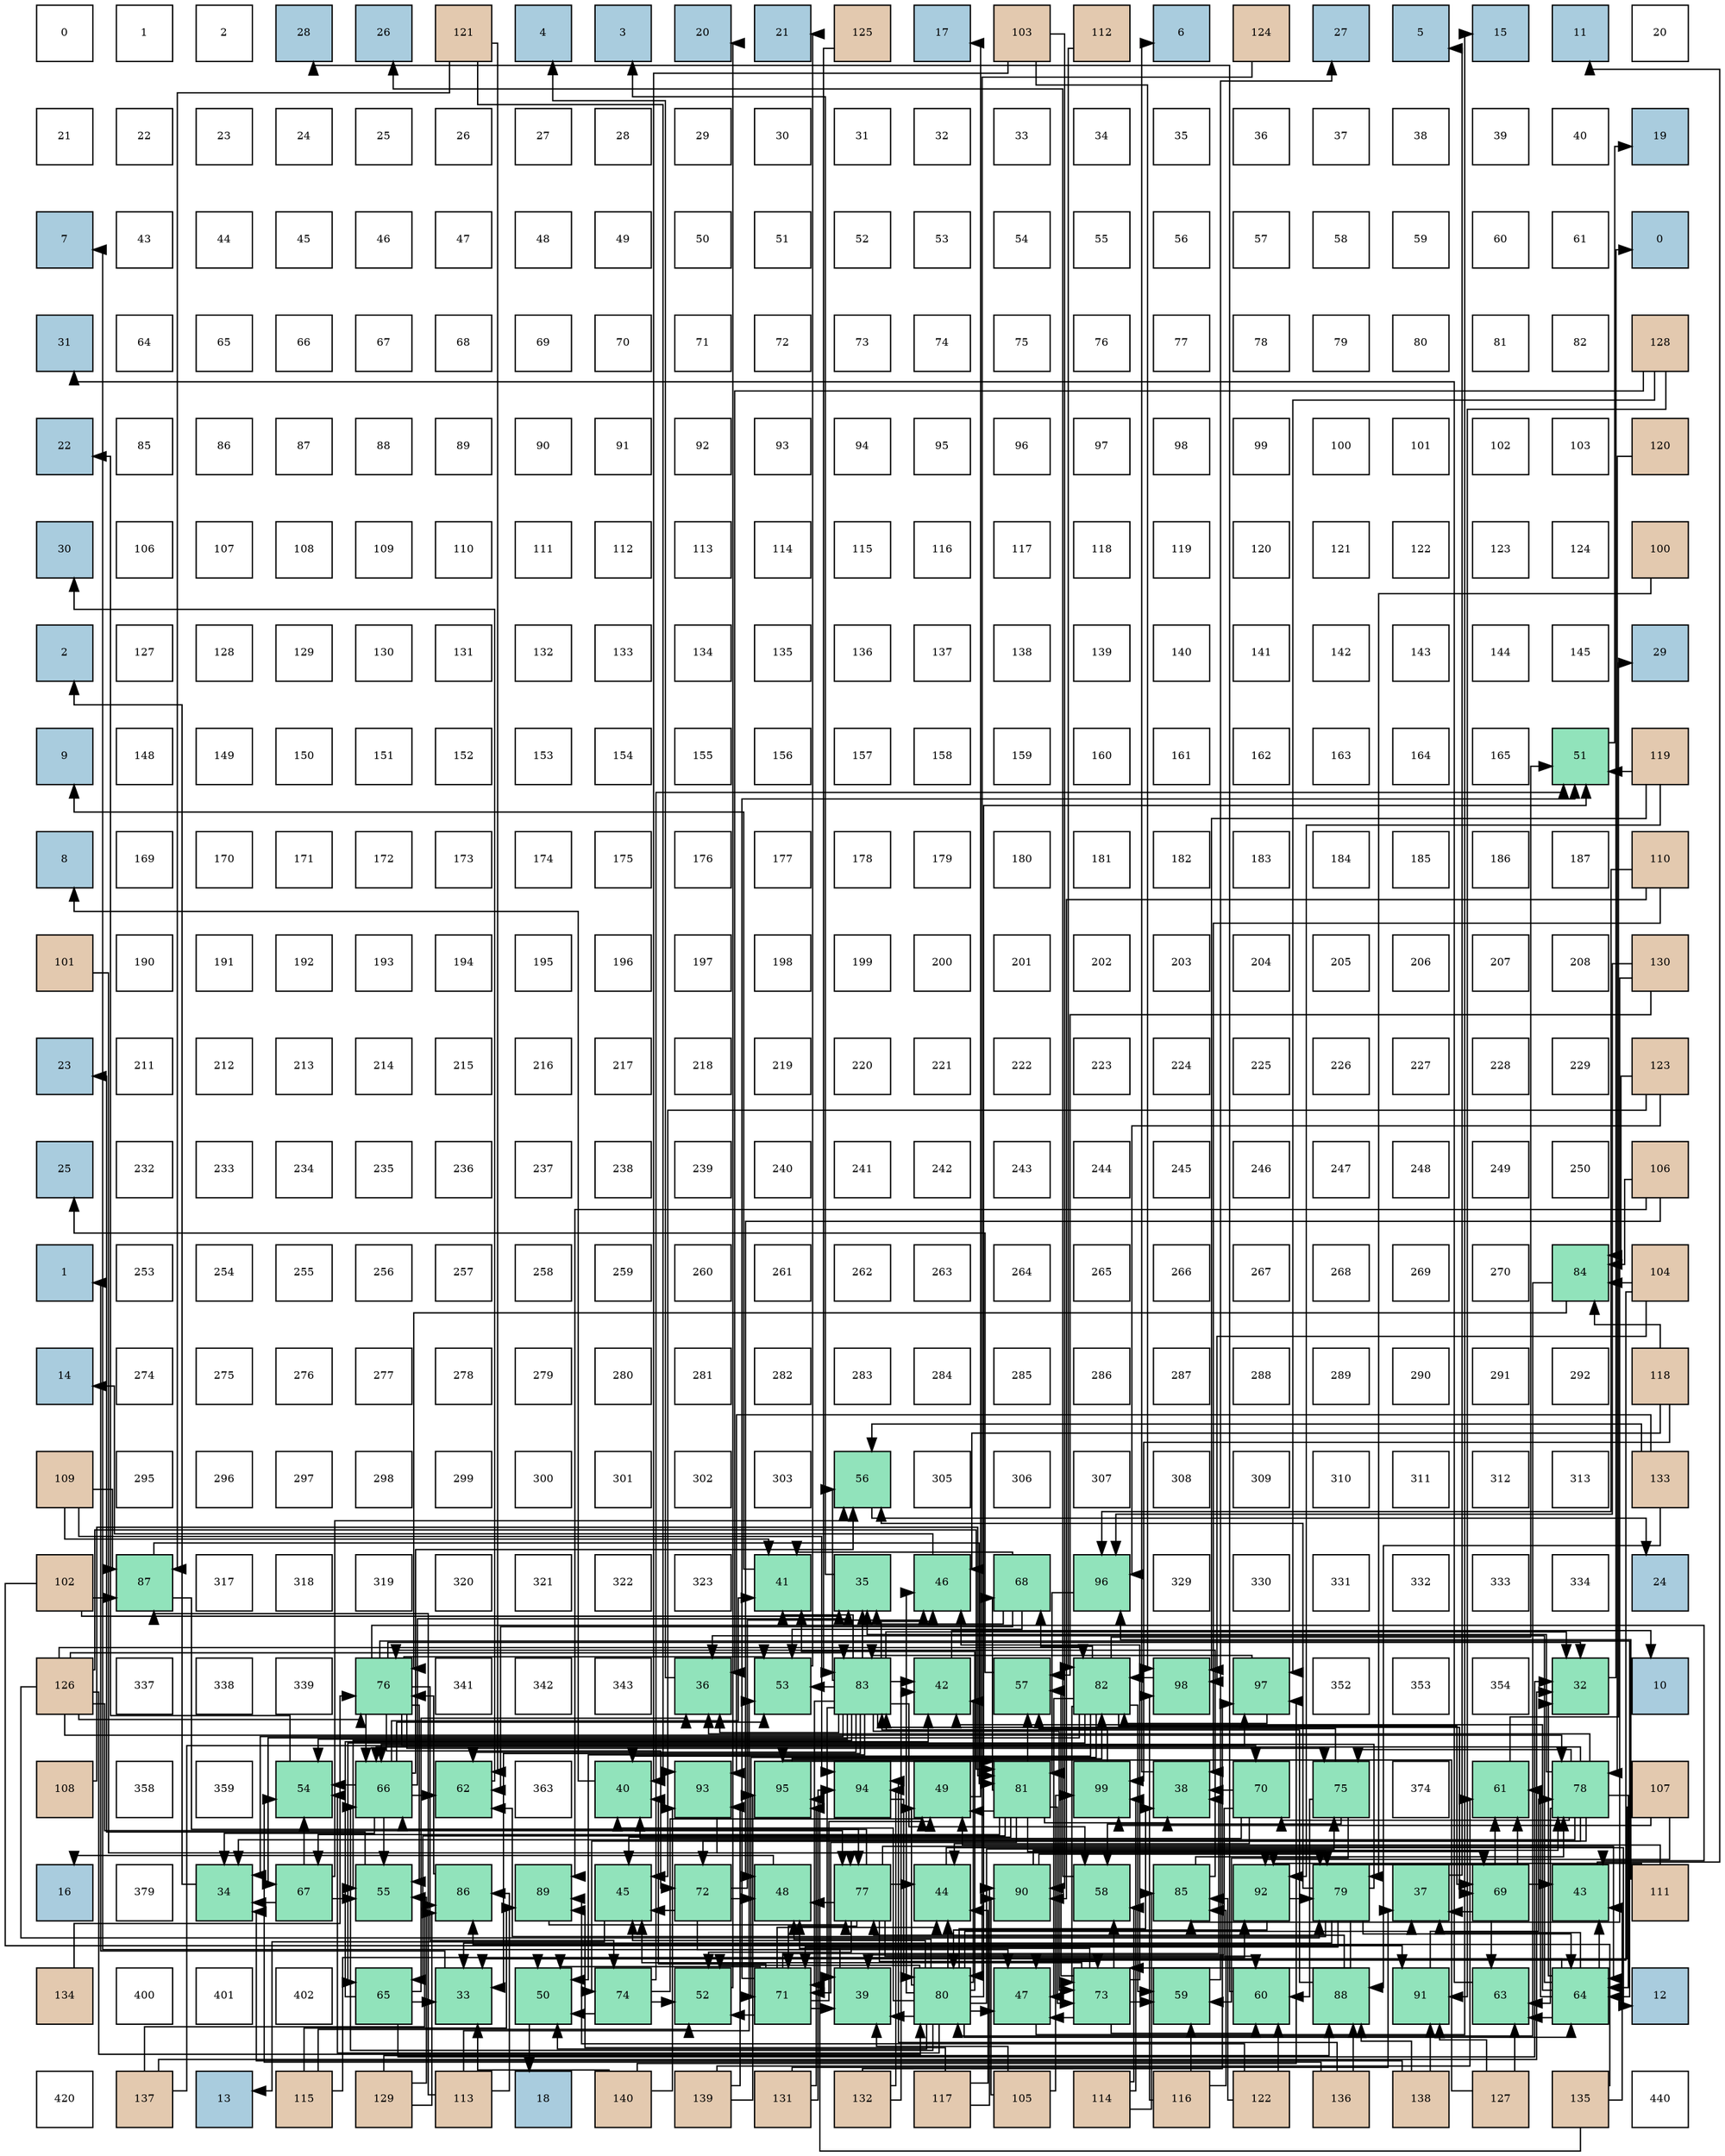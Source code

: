 digraph layout{
 rankdir=TB;
 splines=ortho;
 node [style=filled shape=square fixedsize=true width=0.6];
0[label="0", fontsize=8, fillcolor="#ffffff"];
1[label="1", fontsize=8, fillcolor="#ffffff"];
2[label="2", fontsize=8, fillcolor="#ffffff"];
3[label="28", fontsize=8, fillcolor="#a9ccde"];
4[label="26", fontsize=8, fillcolor="#a9ccde"];
5[label="121", fontsize=8, fillcolor="#e3c9af"];
6[label="4", fontsize=8, fillcolor="#a9ccde"];
7[label="3", fontsize=8, fillcolor="#a9ccde"];
8[label="20", fontsize=8, fillcolor="#a9ccde"];
9[label="21", fontsize=8, fillcolor="#a9ccde"];
10[label="125", fontsize=8, fillcolor="#e3c9af"];
11[label="17", fontsize=8, fillcolor="#a9ccde"];
12[label="103", fontsize=8, fillcolor="#e3c9af"];
13[label="112", fontsize=8, fillcolor="#e3c9af"];
14[label="6", fontsize=8, fillcolor="#a9ccde"];
15[label="124", fontsize=8, fillcolor="#e3c9af"];
16[label="27", fontsize=8, fillcolor="#a9ccde"];
17[label="5", fontsize=8, fillcolor="#a9ccde"];
18[label="15", fontsize=8, fillcolor="#a9ccde"];
19[label="11", fontsize=8, fillcolor="#a9ccde"];
20[label="20", fontsize=8, fillcolor="#ffffff"];
21[label="21", fontsize=8, fillcolor="#ffffff"];
22[label="22", fontsize=8, fillcolor="#ffffff"];
23[label="23", fontsize=8, fillcolor="#ffffff"];
24[label="24", fontsize=8, fillcolor="#ffffff"];
25[label="25", fontsize=8, fillcolor="#ffffff"];
26[label="26", fontsize=8, fillcolor="#ffffff"];
27[label="27", fontsize=8, fillcolor="#ffffff"];
28[label="28", fontsize=8, fillcolor="#ffffff"];
29[label="29", fontsize=8, fillcolor="#ffffff"];
30[label="30", fontsize=8, fillcolor="#ffffff"];
31[label="31", fontsize=8, fillcolor="#ffffff"];
32[label="32", fontsize=8, fillcolor="#ffffff"];
33[label="33", fontsize=8, fillcolor="#ffffff"];
34[label="34", fontsize=8, fillcolor="#ffffff"];
35[label="35", fontsize=8, fillcolor="#ffffff"];
36[label="36", fontsize=8, fillcolor="#ffffff"];
37[label="37", fontsize=8, fillcolor="#ffffff"];
38[label="38", fontsize=8, fillcolor="#ffffff"];
39[label="39", fontsize=8, fillcolor="#ffffff"];
40[label="40", fontsize=8, fillcolor="#ffffff"];
41[label="19", fontsize=8, fillcolor="#a9ccde"];
42[label="7", fontsize=8, fillcolor="#a9ccde"];
43[label="43", fontsize=8, fillcolor="#ffffff"];
44[label="44", fontsize=8, fillcolor="#ffffff"];
45[label="45", fontsize=8, fillcolor="#ffffff"];
46[label="46", fontsize=8, fillcolor="#ffffff"];
47[label="47", fontsize=8, fillcolor="#ffffff"];
48[label="48", fontsize=8, fillcolor="#ffffff"];
49[label="49", fontsize=8, fillcolor="#ffffff"];
50[label="50", fontsize=8, fillcolor="#ffffff"];
51[label="51", fontsize=8, fillcolor="#ffffff"];
52[label="52", fontsize=8, fillcolor="#ffffff"];
53[label="53", fontsize=8, fillcolor="#ffffff"];
54[label="54", fontsize=8, fillcolor="#ffffff"];
55[label="55", fontsize=8, fillcolor="#ffffff"];
56[label="56", fontsize=8, fillcolor="#ffffff"];
57[label="57", fontsize=8, fillcolor="#ffffff"];
58[label="58", fontsize=8, fillcolor="#ffffff"];
59[label="59", fontsize=8, fillcolor="#ffffff"];
60[label="60", fontsize=8, fillcolor="#ffffff"];
61[label="61", fontsize=8, fillcolor="#ffffff"];
62[label="0", fontsize=8, fillcolor="#a9ccde"];
63[label="31", fontsize=8, fillcolor="#a9ccde"];
64[label="64", fontsize=8, fillcolor="#ffffff"];
65[label="65", fontsize=8, fillcolor="#ffffff"];
66[label="66", fontsize=8, fillcolor="#ffffff"];
67[label="67", fontsize=8, fillcolor="#ffffff"];
68[label="68", fontsize=8, fillcolor="#ffffff"];
69[label="69", fontsize=8, fillcolor="#ffffff"];
70[label="70", fontsize=8, fillcolor="#ffffff"];
71[label="71", fontsize=8, fillcolor="#ffffff"];
72[label="72", fontsize=8, fillcolor="#ffffff"];
73[label="73", fontsize=8, fillcolor="#ffffff"];
74[label="74", fontsize=8, fillcolor="#ffffff"];
75[label="75", fontsize=8, fillcolor="#ffffff"];
76[label="76", fontsize=8, fillcolor="#ffffff"];
77[label="77", fontsize=8, fillcolor="#ffffff"];
78[label="78", fontsize=8, fillcolor="#ffffff"];
79[label="79", fontsize=8, fillcolor="#ffffff"];
80[label="80", fontsize=8, fillcolor="#ffffff"];
81[label="81", fontsize=8, fillcolor="#ffffff"];
82[label="82", fontsize=8, fillcolor="#ffffff"];
83[label="128", fontsize=8, fillcolor="#e3c9af"];
84[label="22", fontsize=8, fillcolor="#a9ccde"];
85[label="85", fontsize=8, fillcolor="#ffffff"];
86[label="86", fontsize=8, fillcolor="#ffffff"];
87[label="87", fontsize=8, fillcolor="#ffffff"];
88[label="88", fontsize=8, fillcolor="#ffffff"];
89[label="89", fontsize=8, fillcolor="#ffffff"];
90[label="90", fontsize=8, fillcolor="#ffffff"];
91[label="91", fontsize=8, fillcolor="#ffffff"];
92[label="92", fontsize=8, fillcolor="#ffffff"];
93[label="93", fontsize=8, fillcolor="#ffffff"];
94[label="94", fontsize=8, fillcolor="#ffffff"];
95[label="95", fontsize=8, fillcolor="#ffffff"];
96[label="96", fontsize=8, fillcolor="#ffffff"];
97[label="97", fontsize=8, fillcolor="#ffffff"];
98[label="98", fontsize=8, fillcolor="#ffffff"];
99[label="99", fontsize=8, fillcolor="#ffffff"];
100[label="100", fontsize=8, fillcolor="#ffffff"];
101[label="101", fontsize=8, fillcolor="#ffffff"];
102[label="102", fontsize=8, fillcolor="#ffffff"];
103[label="103", fontsize=8, fillcolor="#ffffff"];
104[label="120", fontsize=8, fillcolor="#e3c9af"];
105[label="30", fontsize=8, fillcolor="#a9ccde"];
106[label="106", fontsize=8, fillcolor="#ffffff"];
107[label="107", fontsize=8, fillcolor="#ffffff"];
108[label="108", fontsize=8, fillcolor="#ffffff"];
109[label="109", fontsize=8, fillcolor="#ffffff"];
110[label="110", fontsize=8, fillcolor="#ffffff"];
111[label="111", fontsize=8, fillcolor="#ffffff"];
112[label="112", fontsize=8, fillcolor="#ffffff"];
113[label="113", fontsize=8, fillcolor="#ffffff"];
114[label="114", fontsize=8, fillcolor="#ffffff"];
115[label="115", fontsize=8, fillcolor="#ffffff"];
116[label="116", fontsize=8, fillcolor="#ffffff"];
117[label="117", fontsize=8, fillcolor="#ffffff"];
118[label="118", fontsize=8, fillcolor="#ffffff"];
119[label="119", fontsize=8, fillcolor="#ffffff"];
120[label="120", fontsize=8, fillcolor="#ffffff"];
121[label="121", fontsize=8, fillcolor="#ffffff"];
122[label="122", fontsize=8, fillcolor="#ffffff"];
123[label="123", fontsize=8, fillcolor="#ffffff"];
124[label="124", fontsize=8, fillcolor="#ffffff"];
125[label="100", fontsize=8, fillcolor="#e3c9af"];
126[label="2", fontsize=8, fillcolor="#a9ccde"];
127[label="127", fontsize=8, fillcolor="#ffffff"];
128[label="128", fontsize=8, fillcolor="#ffffff"];
129[label="129", fontsize=8, fillcolor="#ffffff"];
130[label="130", fontsize=8, fillcolor="#ffffff"];
131[label="131", fontsize=8, fillcolor="#ffffff"];
132[label="132", fontsize=8, fillcolor="#ffffff"];
133[label="133", fontsize=8, fillcolor="#ffffff"];
134[label="134", fontsize=8, fillcolor="#ffffff"];
135[label="135", fontsize=8, fillcolor="#ffffff"];
136[label="136", fontsize=8, fillcolor="#ffffff"];
137[label="137", fontsize=8, fillcolor="#ffffff"];
138[label="138", fontsize=8, fillcolor="#ffffff"];
139[label="139", fontsize=8, fillcolor="#ffffff"];
140[label="140", fontsize=8, fillcolor="#ffffff"];
141[label="141", fontsize=8, fillcolor="#ffffff"];
142[label="142", fontsize=8, fillcolor="#ffffff"];
143[label="143", fontsize=8, fillcolor="#ffffff"];
144[label="144", fontsize=8, fillcolor="#ffffff"];
145[label="145", fontsize=8, fillcolor="#ffffff"];
146[label="29", fontsize=8, fillcolor="#a9ccde"];
147[label="9", fontsize=8, fillcolor="#a9ccde"];
148[label="148", fontsize=8, fillcolor="#ffffff"];
149[label="149", fontsize=8, fillcolor="#ffffff"];
150[label="150", fontsize=8, fillcolor="#ffffff"];
151[label="151", fontsize=8, fillcolor="#ffffff"];
152[label="152", fontsize=8, fillcolor="#ffffff"];
153[label="153", fontsize=8, fillcolor="#ffffff"];
154[label="154", fontsize=8, fillcolor="#ffffff"];
155[label="155", fontsize=8, fillcolor="#ffffff"];
156[label="156", fontsize=8, fillcolor="#ffffff"];
157[label="157", fontsize=8, fillcolor="#ffffff"];
158[label="158", fontsize=8, fillcolor="#ffffff"];
159[label="159", fontsize=8, fillcolor="#ffffff"];
160[label="160", fontsize=8, fillcolor="#ffffff"];
161[label="161", fontsize=8, fillcolor="#ffffff"];
162[label="162", fontsize=8, fillcolor="#ffffff"];
163[label="163", fontsize=8, fillcolor="#ffffff"];
164[label="164", fontsize=8, fillcolor="#ffffff"];
165[label="165", fontsize=8, fillcolor="#ffffff"];
166[label="51", fontsize=8, fillcolor="#91e3bb"];
167[label="119", fontsize=8, fillcolor="#e3c9af"];
168[label="8", fontsize=8, fillcolor="#a9ccde"];
169[label="169", fontsize=8, fillcolor="#ffffff"];
170[label="170", fontsize=8, fillcolor="#ffffff"];
171[label="171", fontsize=8, fillcolor="#ffffff"];
172[label="172", fontsize=8, fillcolor="#ffffff"];
173[label="173", fontsize=8, fillcolor="#ffffff"];
174[label="174", fontsize=8, fillcolor="#ffffff"];
175[label="175", fontsize=8, fillcolor="#ffffff"];
176[label="176", fontsize=8, fillcolor="#ffffff"];
177[label="177", fontsize=8, fillcolor="#ffffff"];
178[label="178", fontsize=8, fillcolor="#ffffff"];
179[label="179", fontsize=8, fillcolor="#ffffff"];
180[label="180", fontsize=8, fillcolor="#ffffff"];
181[label="181", fontsize=8, fillcolor="#ffffff"];
182[label="182", fontsize=8, fillcolor="#ffffff"];
183[label="183", fontsize=8, fillcolor="#ffffff"];
184[label="184", fontsize=8, fillcolor="#ffffff"];
185[label="185", fontsize=8, fillcolor="#ffffff"];
186[label="186", fontsize=8, fillcolor="#ffffff"];
187[label="187", fontsize=8, fillcolor="#ffffff"];
188[label="110", fontsize=8, fillcolor="#e3c9af"];
189[label="101", fontsize=8, fillcolor="#e3c9af"];
190[label="190", fontsize=8, fillcolor="#ffffff"];
191[label="191", fontsize=8, fillcolor="#ffffff"];
192[label="192", fontsize=8, fillcolor="#ffffff"];
193[label="193", fontsize=8, fillcolor="#ffffff"];
194[label="194", fontsize=8, fillcolor="#ffffff"];
195[label="195", fontsize=8, fillcolor="#ffffff"];
196[label="196", fontsize=8, fillcolor="#ffffff"];
197[label="197", fontsize=8, fillcolor="#ffffff"];
198[label="198", fontsize=8, fillcolor="#ffffff"];
199[label="199", fontsize=8, fillcolor="#ffffff"];
200[label="200", fontsize=8, fillcolor="#ffffff"];
201[label="201", fontsize=8, fillcolor="#ffffff"];
202[label="202", fontsize=8, fillcolor="#ffffff"];
203[label="203", fontsize=8, fillcolor="#ffffff"];
204[label="204", fontsize=8, fillcolor="#ffffff"];
205[label="205", fontsize=8, fillcolor="#ffffff"];
206[label="206", fontsize=8, fillcolor="#ffffff"];
207[label="207", fontsize=8, fillcolor="#ffffff"];
208[label="208", fontsize=8, fillcolor="#ffffff"];
209[label="130", fontsize=8, fillcolor="#e3c9af"];
210[label="23", fontsize=8, fillcolor="#a9ccde"];
211[label="211", fontsize=8, fillcolor="#ffffff"];
212[label="212", fontsize=8, fillcolor="#ffffff"];
213[label="213", fontsize=8, fillcolor="#ffffff"];
214[label="214", fontsize=8, fillcolor="#ffffff"];
215[label="215", fontsize=8, fillcolor="#ffffff"];
216[label="216", fontsize=8, fillcolor="#ffffff"];
217[label="217", fontsize=8, fillcolor="#ffffff"];
218[label="218", fontsize=8, fillcolor="#ffffff"];
219[label="219", fontsize=8, fillcolor="#ffffff"];
220[label="220", fontsize=8, fillcolor="#ffffff"];
221[label="221", fontsize=8, fillcolor="#ffffff"];
222[label="222", fontsize=8, fillcolor="#ffffff"];
223[label="223", fontsize=8, fillcolor="#ffffff"];
224[label="224", fontsize=8, fillcolor="#ffffff"];
225[label="225", fontsize=8, fillcolor="#ffffff"];
226[label="226", fontsize=8, fillcolor="#ffffff"];
227[label="227", fontsize=8, fillcolor="#ffffff"];
228[label="228", fontsize=8, fillcolor="#ffffff"];
229[label="229", fontsize=8, fillcolor="#ffffff"];
230[label="123", fontsize=8, fillcolor="#e3c9af"];
231[label="25", fontsize=8, fillcolor="#a9ccde"];
232[label="232", fontsize=8, fillcolor="#ffffff"];
233[label="233", fontsize=8, fillcolor="#ffffff"];
234[label="234", fontsize=8, fillcolor="#ffffff"];
235[label="235", fontsize=8, fillcolor="#ffffff"];
236[label="236", fontsize=8, fillcolor="#ffffff"];
237[label="237", fontsize=8, fillcolor="#ffffff"];
238[label="238", fontsize=8, fillcolor="#ffffff"];
239[label="239", fontsize=8, fillcolor="#ffffff"];
240[label="240", fontsize=8, fillcolor="#ffffff"];
241[label="241", fontsize=8, fillcolor="#ffffff"];
242[label="242", fontsize=8, fillcolor="#ffffff"];
243[label="243", fontsize=8, fillcolor="#ffffff"];
244[label="244", fontsize=8, fillcolor="#ffffff"];
245[label="245", fontsize=8, fillcolor="#ffffff"];
246[label="246", fontsize=8, fillcolor="#ffffff"];
247[label="247", fontsize=8, fillcolor="#ffffff"];
248[label="248", fontsize=8, fillcolor="#ffffff"];
249[label="249", fontsize=8, fillcolor="#ffffff"];
250[label="250", fontsize=8, fillcolor="#ffffff"];
251[label="106", fontsize=8, fillcolor="#e3c9af"];
252[label="1", fontsize=8, fillcolor="#a9ccde"];
253[label="253", fontsize=8, fillcolor="#ffffff"];
254[label="254", fontsize=8, fillcolor="#ffffff"];
255[label="255", fontsize=8, fillcolor="#ffffff"];
256[label="256", fontsize=8, fillcolor="#ffffff"];
257[label="257", fontsize=8, fillcolor="#ffffff"];
258[label="258", fontsize=8, fillcolor="#ffffff"];
259[label="259", fontsize=8, fillcolor="#ffffff"];
260[label="260", fontsize=8, fillcolor="#ffffff"];
261[label="261", fontsize=8, fillcolor="#ffffff"];
262[label="262", fontsize=8, fillcolor="#ffffff"];
263[label="263", fontsize=8, fillcolor="#ffffff"];
264[label="264", fontsize=8, fillcolor="#ffffff"];
265[label="265", fontsize=8, fillcolor="#ffffff"];
266[label="266", fontsize=8, fillcolor="#ffffff"];
267[label="267", fontsize=8, fillcolor="#ffffff"];
268[label="268", fontsize=8, fillcolor="#ffffff"];
269[label="269", fontsize=8, fillcolor="#ffffff"];
270[label="270", fontsize=8, fillcolor="#ffffff"];
271[label="84", fontsize=8, fillcolor="#91e3bb"];
272[label="104", fontsize=8, fillcolor="#e3c9af"];
273[label="14", fontsize=8, fillcolor="#a9ccde"];
274[label="274", fontsize=8, fillcolor="#ffffff"];
275[label="275", fontsize=8, fillcolor="#ffffff"];
276[label="276", fontsize=8, fillcolor="#ffffff"];
277[label="277", fontsize=8, fillcolor="#ffffff"];
278[label="278", fontsize=8, fillcolor="#ffffff"];
279[label="279", fontsize=8, fillcolor="#ffffff"];
280[label="280", fontsize=8, fillcolor="#ffffff"];
281[label="281", fontsize=8, fillcolor="#ffffff"];
282[label="282", fontsize=8, fillcolor="#ffffff"];
283[label="283", fontsize=8, fillcolor="#ffffff"];
284[label="284", fontsize=8, fillcolor="#ffffff"];
285[label="285", fontsize=8, fillcolor="#ffffff"];
286[label="286", fontsize=8, fillcolor="#ffffff"];
287[label="287", fontsize=8, fillcolor="#ffffff"];
288[label="288", fontsize=8, fillcolor="#ffffff"];
289[label="289", fontsize=8, fillcolor="#ffffff"];
290[label="290", fontsize=8, fillcolor="#ffffff"];
291[label="291", fontsize=8, fillcolor="#ffffff"];
292[label="292", fontsize=8, fillcolor="#ffffff"];
293[label="118", fontsize=8, fillcolor="#e3c9af"];
294[label="109", fontsize=8, fillcolor="#e3c9af"];
295[label="295", fontsize=8, fillcolor="#ffffff"];
296[label="296", fontsize=8, fillcolor="#ffffff"];
297[label="297", fontsize=8, fillcolor="#ffffff"];
298[label="298", fontsize=8, fillcolor="#ffffff"];
299[label="299", fontsize=8, fillcolor="#ffffff"];
300[label="300", fontsize=8, fillcolor="#ffffff"];
301[label="301", fontsize=8, fillcolor="#ffffff"];
302[label="302", fontsize=8, fillcolor="#ffffff"];
303[label="303", fontsize=8, fillcolor="#ffffff"];
304[label="56", fontsize=8, fillcolor="#91e3bb"];
305[label="305", fontsize=8, fillcolor="#ffffff"];
306[label="306", fontsize=8, fillcolor="#ffffff"];
307[label="307", fontsize=8, fillcolor="#ffffff"];
308[label="308", fontsize=8, fillcolor="#ffffff"];
309[label="309", fontsize=8, fillcolor="#ffffff"];
310[label="310", fontsize=8, fillcolor="#ffffff"];
311[label="311", fontsize=8, fillcolor="#ffffff"];
312[label="312", fontsize=8, fillcolor="#ffffff"];
313[label="313", fontsize=8, fillcolor="#ffffff"];
314[label="133", fontsize=8, fillcolor="#e3c9af"];
315[label="102", fontsize=8, fillcolor="#e3c9af"];
316[label="87", fontsize=8, fillcolor="#91e3bb"];
317[label="317", fontsize=8, fillcolor="#ffffff"];
318[label="318", fontsize=8, fillcolor="#ffffff"];
319[label="319", fontsize=8, fillcolor="#ffffff"];
320[label="320", fontsize=8, fillcolor="#ffffff"];
321[label="321", fontsize=8, fillcolor="#ffffff"];
322[label="322", fontsize=8, fillcolor="#ffffff"];
323[label="323", fontsize=8, fillcolor="#ffffff"];
324[label="41", fontsize=8, fillcolor="#91e3bb"];
325[label="35", fontsize=8, fillcolor="#91e3bb"];
326[label="46", fontsize=8, fillcolor="#91e3bb"];
327[label="68", fontsize=8, fillcolor="#91e3bb"];
328[label="96", fontsize=8, fillcolor="#91e3bb"];
329[label="329", fontsize=8, fillcolor="#ffffff"];
330[label="330", fontsize=8, fillcolor="#ffffff"];
331[label="331", fontsize=8, fillcolor="#ffffff"];
332[label="332", fontsize=8, fillcolor="#ffffff"];
333[label="333", fontsize=8, fillcolor="#ffffff"];
334[label="334", fontsize=8, fillcolor="#ffffff"];
335[label="24", fontsize=8, fillcolor="#a9ccde"];
336[label="126", fontsize=8, fillcolor="#e3c9af"];
337[label="337", fontsize=8, fillcolor="#ffffff"];
338[label="338", fontsize=8, fillcolor="#ffffff"];
339[label="339", fontsize=8, fillcolor="#ffffff"];
340[label="76", fontsize=8, fillcolor="#91e3bb"];
341[label="341", fontsize=8, fillcolor="#ffffff"];
342[label="342", fontsize=8, fillcolor="#ffffff"];
343[label="343", fontsize=8, fillcolor="#ffffff"];
344[label="36", fontsize=8, fillcolor="#91e3bb"];
345[label="53", fontsize=8, fillcolor="#91e3bb"];
346[label="83", fontsize=8, fillcolor="#91e3bb"];
347[label="42", fontsize=8, fillcolor="#91e3bb"];
348[label="57", fontsize=8, fillcolor="#91e3bb"];
349[label="82", fontsize=8, fillcolor="#91e3bb"];
350[label="98", fontsize=8, fillcolor="#91e3bb"];
351[label="97", fontsize=8, fillcolor="#91e3bb"];
352[label="352", fontsize=8, fillcolor="#ffffff"];
353[label="353", fontsize=8, fillcolor="#ffffff"];
354[label="354", fontsize=8, fillcolor="#ffffff"];
355[label="32", fontsize=8, fillcolor="#91e3bb"];
356[label="10", fontsize=8, fillcolor="#a9ccde"];
357[label="108", fontsize=8, fillcolor="#e3c9af"];
358[label="358", fontsize=8, fillcolor="#ffffff"];
359[label="359", fontsize=8, fillcolor="#ffffff"];
360[label="54", fontsize=8, fillcolor="#91e3bb"];
361[label="66", fontsize=8, fillcolor="#91e3bb"];
362[label="62", fontsize=8, fillcolor="#91e3bb"];
363[label="363", fontsize=8, fillcolor="#ffffff"];
364[label="40", fontsize=8, fillcolor="#91e3bb"];
365[label="93", fontsize=8, fillcolor="#91e3bb"];
366[label="95", fontsize=8, fillcolor="#91e3bb"];
367[label="94", fontsize=8, fillcolor="#91e3bb"];
368[label="49", fontsize=8, fillcolor="#91e3bb"];
369[label="81", fontsize=8, fillcolor="#91e3bb"];
370[label="99", fontsize=8, fillcolor="#91e3bb"];
371[label="38", fontsize=8, fillcolor="#91e3bb"];
372[label="70", fontsize=8, fillcolor="#91e3bb"];
373[label="75", fontsize=8, fillcolor="#91e3bb"];
374[label="374", fontsize=8, fillcolor="#ffffff"];
375[label="61", fontsize=8, fillcolor="#91e3bb"];
376[label="78", fontsize=8, fillcolor="#91e3bb"];
377[label="107", fontsize=8, fillcolor="#e3c9af"];
378[label="16", fontsize=8, fillcolor="#a9ccde"];
379[label="379", fontsize=8, fillcolor="#ffffff"];
380[label="34", fontsize=8, fillcolor="#91e3bb"];
381[label="67", fontsize=8, fillcolor="#91e3bb"];
382[label="55", fontsize=8, fillcolor="#91e3bb"];
383[label="86", fontsize=8, fillcolor="#91e3bb"];
384[label="89", fontsize=8, fillcolor="#91e3bb"];
385[label="45", fontsize=8, fillcolor="#91e3bb"];
386[label="72", fontsize=8, fillcolor="#91e3bb"];
387[label="48", fontsize=8, fillcolor="#91e3bb"];
388[label="77", fontsize=8, fillcolor="#91e3bb"];
389[label="44", fontsize=8, fillcolor="#91e3bb"];
390[label="90", fontsize=8, fillcolor="#91e3bb"];
391[label="58", fontsize=8, fillcolor="#91e3bb"];
392[label="85", fontsize=8, fillcolor="#91e3bb"];
393[label="92", fontsize=8, fillcolor="#91e3bb"];
394[label="79", fontsize=8, fillcolor="#91e3bb"];
395[label="37", fontsize=8, fillcolor="#91e3bb"];
396[label="69", fontsize=8, fillcolor="#91e3bb"];
397[label="43", fontsize=8, fillcolor="#91e3bb"];
398[label="111", fontsize=8, fillcolor="#e3c9af"];
399[label="134", fontsize=8, fillcolor="#e3c9af"];
400[label="400", fontsize=8, fillcolor="#ffffff"];
401[label="401", fontsize=8, fillcolor="#ffffff"];
402[label="402", fontsize=8, fillcolor="#ffffff"];
403[label="65", fontsize=8, fillcolor="#91e3bb"];
404[label="33", fontsize=8, fillcolor="#91e3bb"];
405[label="50", fontsize=8, fillcolor="#91e3bb"];
406[label="74", fontsize=8, fillcolor="#91e3bb"];
407[label="52", fontsize=8, fillcolor="#91e3bb"];
408[label="71", fontsize=8, fillcolor="#91e3bb"];
409[label="39", fontsize=8, fillcolor="#91e3bb"];
410[label="80", fontsize=8, fillcolor="#91e3bb"];
411[label="47", fontsize=8, fillcolor="#91e3bb"];
412[label="73", fontsize=8, fillcolor="#91e3bb"];
413[label="59", fontsize=8, fillcolor="#91e3bb"];
414[label="60", fontsize=8, fillcolor="#91e3bb"];
415[label="88", fontsize=8, fillcolor="#91e3bb"];
416[label="91", fontsize=8, fillcolor="#91e3bb"];
417[label="63", fontsize=8, fillcolor="#91e3bb"];
418[label="64", fontsize=8, fillcolor="#91e3bb"];
419[label="12", fontsize=8, fillcolor="#a9ccde"];
420[label="420", fontsize=8, fillcolor="#ffffff"];
421[label="137", fontsize=8, fillcolor="#e3c9af"];
422[label="13", fontsize=8, fillcolor="#a9ccde"];
423[label="115", fontsize=8, fillcolor="#e3c9af"];
424[label="129", fontsize=8, fillcolor="#e3c9af"];
425[label="113", fontsize=8, fillcolor="#e3c9af"];
426[label="18", fontsize=8, fillcolor="#a9ccde"];
427[label="140", fontsize=8, fillcolor="#e3c9af"];
428[label="139", fontsize=8, fillcolor="#e3c9af"];
429[label="131", fontsize=8, fillcolor="#e3c9af"];
430[label="132", fontsize=8, fillcolor="#e3c9af"];
431[label="117", fontsize=8, fillcolor="#e3c9af"];
432[label="105", fontsize=8, fillcolor="#e3c9af"];
433[label="114", fontsize=8, fillcolor="#e3c9af"];
434[label="116", fontsize=8, fillcolor="#e3c9af"];
435[label="122", fontsize=8, fillcolor="#e3c9af"];
436[label="136", fontsize=8, fillcolor="#e3c9af"];
437[label="138", fontsize=8, fillcolor="#e3c9af"];
438[label="127", fontsize=8, fillcolor="#e3c9af"];
439[label="135", fontsize=8, fillcolor="#e3c9af"];
440[label="440", fontsize=8, fillcolor="#ffffff"];
edge [constraint=false, style=vis];355 -> 62;
404 -> 252;
380 -> 126;
325 -> 7;
344 -> 6;
395 -> 17;
371 -> 14;
409 -> 42;
364 -> 168;
324 -> 147;
347 -> 356;
397 -> 19;
389 -> 419;
385 -> 422;
326 -> 273;
411 -> 18;
387 -> 378;
368 -> 11;
405 -> 426;
166 -> 41;
407 -> 8;
345 -> 9;
360 -> 84;
382 -> 210;
304 -> 335;
348 -> 231;
391 -> 4;
413 -> 16;
414 -> 3;
375 -> 146;
362 -> 105;
417 -> 63;
418 -> 355;
418 -> 404;
418 -> 344;
418 -> 395;
418 -> 347;
418 -> 397;
418 -> 375;
418 -> 417;
403 -> 355;
403 -> 404;
403 -> 344;
403 -> 347;
361 -> 380;
361 -> 325;
361 -> 324;
361 -> 345;
361 -> 360;
361 -> 382;
361 -> 304;
361 -> 362;
381 -> 380;
381 -> 360;
381 -> 382;
381 -> 304;
327 -> 325;
327 -> 324;
327 -> 345;
327 -> 362;
396 -> 395;
396 -> 397;
396 -> 375;
396 -> 417;
372 -> 371;
372 -> 409;
372 -> 364;
372 -> 389;
408 -> 371;
408 -> 409;
408 -> 364;
408 -> 389;
408 -> 368;
408 -> 405;
408 -> 166;
408 -> 407;
386 -> 385;
386 -> 326;
386 -> 411;
386 -> 387;
412 -> 385;
412 -> 326;
412 -> 411;
412 -> 387;
412 -> 348;
412 -> 391;
412 -> 413;
412 -> 414;
406 -> 368;
406 -> 405;
406 -> 166;
406 -> 407;
373 -> 348;
373 -> 391;
373 -> 413;
373 -> 414;
340 -> 355;
340 -> 397;
340 -> 345;
340 -> 382;
340 -> 418;
340 -> 361;
340 -> 372;
340 -> 386;
340 -> 406;
340 -> 373;
388 -> 389;
388 -> 387;
388 -> 407;
388 -> 414;
388 -> 418;
388 -> 361;
388 -> 408;
388 -> 412;
376 -> 380;
376 -> 325;
376 -> 344;
376 -> 417;
376 -> 418;
376 -> 361;
376 -> 372;
376 -> 386;
376 -> 406;
376 -> 373;
394 -> 404;
394 -> 304;
394 -> 375;
394 -> 362;
394 -> 418;
394 -> 361;
394 -> 408;
394 -> 412;
410 -> 395;
410 -> 371;
410 -> 409;
410 -> 364;
410 -> 324;
410 -> 347;
410 -> 389;
410 -> 385;
410 -> 326;
410 -> 411;
410 -> 387;
410 -> 368;
410 -> 405;
410 -> 166;
410 -> 407;
410 -> 360;
410 -> 418;
410 -> 361;
410 -> 373;
369 -> 371;
369 -> 385;
369 -> 368;
369 -> 348;
369 -> 403;
369 -> 381;
369 -> 327;
369 -> 396;
369 -> 408;
369 -> 412;
349 -> 364;
349 -> 411;
349 -> 166;
349 -> 413;
349 -> 403;
349 -> 381;
349 -> 327;
349 -> 396;
349 -> 408;
349 -> 412;
346 -> 355;
346 -> 404;
346 -> 380;
346 -> 325;
346 -> 344;
346 -> 409;
346 -> 324;
346 -> 347;
346 -> 326;
346 -> 405;
346 -> 345;
346 -> 360;
346 -> 382;
346 -> 304;
346 -> 391;
346 -> 362;
346 -> 396;
346 -> 408;
346 -> 412;
271 -> 340;
271 -> 410;
392 -> 340;
392 -> 376;
383 -> 340;
316 -> 388;
316 -> 369;
415 -> 388;
415 -> 346;
384 -> 388;
390 -> 376;
390 -> 394;
416 -> 376;
393 -> 394;
393 -> 410;
365 -> 394;
367 -> 410;
366 -> 369;
366 -> 349;
328 -> 369;
351 -> 349;
351 -> 346;
350 -> 349;
370 -> 346;
125 -> 394;
189 -> 388;
315 -> 325;
315 -> 316;
315 -> 416;
12 -> 364;
12 -> 390;
12 -> 350;
272 -> 411;
272 -> 271;
272 -> 350;
432 -> 409;
432 -> 390;
432 -> 370;
251 -> 387;
251 -> 271;
251 -> 384;
377 -> 405;
377 -> 393;
377 -> 370;
357 -> 369;
294 -> 324;
294 -> 316;
294 -> 367;
188 -> 371;
188 -> 390;
188 -> 328;
398 -> 368;
398 -> 393;
398 -> 328;
13 -> 349;
425 -> 345;
425 -> 383;
425 -> 316;
433 -> 391;
433 -> 392;
433 -> 370;
423 -> 407;
423 -> 384;
423 -> 393;
434 -> 413;
434 -> 392;
434 -> 350;
431 -> 389;
431 -> 384;
431 -> 390;
293 -> 326;
293 -> 271;
293 -> 370;
167 -> 166;
167 -> 393;
167 -> 350;
104 -> 376;
5 -> 362;
5 -> 316;
5 -> 365;
435 -> 414;
435 -> 392;
435 -> 384;
230 -> 385;
230 -> 271;
230 -> 328;
15 -> 410;
10 -> 346;
336 -> 340;
336 -> 388;
336 -> 376;
336 -> 394;
336 -> 410;
336 -> 369;
336 -> 349;
336 -> 346;
438 -> 417;
438 -> 416;
438 -> 366;
83 -> 344;
83 -> 416;
83 -> 351;
424 -> 382;
424 -> 383;
424 -> 415;
209 -> 348;
209 -> 392;
209 -> 328;
429 -> 395;
429 -> 367;
429 -> 366;
430 -> 347;
430 -> 367;
430 -> 351;
314 -> 304;
314 -> 415;
314 -> 365;
399 -> 340;
439 -> 397;
439 -> 383;
439 -> 366;
436 -> 360;
436 -> 415;
436 -> 367;
421 -> 355;
421 -> 383;
421 -> 351;
437 -> 380;
437 -> 415;
437 -> 416;
428 -> 375;
428 -> 365;
428 -> 366;
427 -> 404;
427 -> 365;
427 -> 351;
edge [constraint=true, style=invis];
0 -> 21 -> 42 -> 63 -> 84 -> 105 -> 126 -> 147 -> 168 -> 189 -> 210 -> 231 -> 252 -> 273 -> 294 -> 315 -> 336 -> 357 -> 378 -> 399 -> 420;
1 -> 22 -> 43 -> 64 -> 85 -> 106 -> 127 -> 148 -> 169 -> 190 -> 211 -> 232 -> 253 -> 274 -> 295 -> 316 -> 337 -> 358 -> 379 -> 400 -> 421;
2 -> 23 -> 44 -> 65 -> 86 -> 107 -> 128 -> 149 -> 170 -> 191 -> 212 -> 233 -> 254 -> 275 -> 296 -> 317 -> 338 -> 359 -> 380 -> 401 -> 422;
3 -> 24 -> 45 -> 66 -> 87 -> 108 -> 129 -> 150 -> 171 -> 192 -> 213 -> 234 -> 255 -> 276 -> 297 -> 318 -> 339 -> 360 -> 381 -> 402 -> 423;
4 -> 25 -> 46 -> 67 -> 88 -> 109 -> 130 -> 151 -> 172 -> 193 -> 214 -> 235 -> 256 -> 277 -> 298 -> 319 -> 340 -> 361 -> 382 -> 403 -> 424;
5 -> 26 -> 47 -> 68 -> 89 -> 110 -> 131 -> 152 -> 173 -> 194 -> 215 -> 236 -> 257 -> 278 -> 299 -> 320 -> 341 -> 362 -> 383 -> 404 -> 425;
6 -> 27 -> 48 -> 69 -> 90 -> 111 -> 132 -> 153 -> 174 -> 195 -> 216 -> 237 -> 258 -> 279 -> 300 -> 321 -> 342 -> 363 -> 384 -> 405 -> 426;
7 -> 28 -> 49 -> 70 -> 91 -> 112 -> 133 -> 154 -> 175 -> 196 -> 217 -> 238 -> 259 -> 280 -> 301 -> 322 -> 343 -> 364 -> 385 -> 406 -> 427;
8 -> 29 -> 50 -> 71 -> 92 -> 113 -> 134 -> 155 -> 176 -> 197 -> 218 -> 239 -> 260 -> 281 -> 302 -> 323 -> 344 -> 365 -> 386 -> 407 -> 428;
9 -> 30 -> 51 -> 72 -> 93 -> 114 -> 135 -> 156 -> 177 -> 198 -> 219 -> 240 -> 261 -> 282 -> 303 -> 324 -> 345 -> 366 -> 387 -> 408 -> 429;
10 -> 31 -> 52 -> 73 -> 94 -> 115 -> 136 -> 157 -> 178 -> 199 -> 220 -> 241 -> 262 -> 283 -> 304 -> 325 -> 346 -> 367 -> 388 -> 409 -> 430;
11 -> 32 -> 53 -> 74 -> 95 -> 116 -> 137 -> 158 -> 179 -> 200 -> 221 -> 242 -> 263 -> 284 -> 305 -> 326 -> 347 -> 368 -> 389 -> 410 -> 431;
12 -> 33 -> 54 -> 75 -> 96 -> 117 -> 138 -> 159 -> 180 -> 201 -> 222 -> 243 -> 264 -> 285 -> 306 -> 327 -> 348 -> 369 -> 390 -> 411 -> 432;
13 -> 34 -> 55 -> 76 -> 97 -> 118 -> 139 -> 160 -> 181 -> 202 -> 223 -> 244 -> 265 -> 286 -> 307 -> 328 -> 349 -> 370 -> 391 -> 412 -> 433;
14 -> 35 -> 56 -> 77 -> 98 -> 119 -> 140 -> 161 -> 182 -> 203 -> 224 -> 245 -> 266 -> 287 -> 308 -> 329 -> 350 -> 371 -> 392 -> 413 -> 434;
15 -> 36 -> 57 -> 78 -> 99 -> 120 -> 141 -> 162 -> 183 -> 204 -> 225 -> 246 -> 267 -> 288 -> 309 -> 330 -> 351 -> 372 -> 393 -> 414 -> 435;
16 -> 37 -> 58 -> 79 -> 100 -> 121 -> 142 -> 163 -> 184 -> 205 -> 226 -> 247 -> 268 -> 289 -> 310 -> 331 -> 352 -> 373 -> 394 -> 415 -> 436;
17 -> 38 -> 59 -> 80 -> 101 -> 122 -> 143 -> 164 -> 185 -> 206 -> 227 -> 248 -> 269 -> 290 -> 311 -> 332 -> 353 -> 374 -> 395 -> 416 -> 437;
18 -> 39 -> 60 -> 81 -> 102 -> 123 -> 144 -> 165 -> 186 -> 207 -> 228 -> 249 -> 270 -> 291 -> 312 -> 333 -> 354 -> 375 -> 396 -> 417 -> 438;
19 -> 40 -> 61 -> 82 -> 103 -> 124 -> 145 -> 166 -> 187 -> 208 -> 229 -> 250 -> 271 -> 292 -> 313 -> 334 -> 355 -> 376 -> 397 -> 418 -> 439;
20 -> 41 -> 62 -> 83 -> 104 -> 125 -> 146 -> 167 -> 188 -> 209 -> 230 -> 251 -> 272 -> 293 -> 314 -> 335 -> 356 -> 377 -> 398 -> 419 -> 440;
rank = same {0 -> 1 -> 2 -> 3 -> 4 -> 5 -> 6 -> 7 -> 8 -> 9 -> 10 -> 11 -> 12 -> 13 -> 14 -> 15 -> 16 -> 17 -> 18 -> 19 -> 20};
rank = same {21 -> 22 -> 23 -> 24 -> 25 -> 26 -> 27 -> 28 -> 29 -> 30 -> 31 -> 32 -> 33 -> 34 -> 35 -> 36 -> 37 -> 38 -> 39 -> 40 -> 41};
rank = same {42 -> 43 -> 44 -> 45 -> 46 -> 47 -> 48 -> 49 -> 50 -> 51 -> 52 -> 53 -> 54 -> 55 -> 56 -> 57 -> 58 -> 59 -> 60 -> 61 -> 62};
rank = same {63 -> 64 -> 65 -> 66 -> 67 -> 68 -> 69 -> 70 -> 71 -> 72 -> 73 -> 74 -> 75 -> 76 -> 77 -> 78 -> 79 -> 80 -> 81 -> 82 -> 83};
rank = same {84 -> 85 -> 86 -> 87 -> 88 -> 89 -> 90 -> 91 -> 92 -> 93 -> 94 -> 95 -> 96 -> 97 -> 98 -> 99 -> 100 -> 101 -> 102 -> 103 -> 104};
rank = same {105 -> 106 -> 107 -> 108 -> 109 -> 110 -> 111 -> 112 -> 113 -> 114 -> 115 -> 116 -> 117 -> 118 -> 119 -> 120 -> 121 -> 122 -> 123 -> 124 -> 125};
rank = same {126 -> 127 -> 128 -> 129 -> 130 -> 131 -> 132 -> 133 -> 134 -> 135 -> 136 -> 137 -> 138 -> 139 -> 140 -> 141 -> 142 -> 143 -> 144 -> 145 -> 146};
rank = same {147 -> 148 -> 149 -> 150 -> 151 -> 152 -> 153 -> 154 -> 155 -> 156 -> 157 -> 158 -> 159 -> 160 -> 161 -> 162 -> 163 -> 164 -> 165 -> 166 -> 167};
rank = same {168 -> 169 -> 170 -> 171 -> 172 -> 173 -> 174 -> 175 -> 176 -> 177 -> 178 -> 179 -> 180 -> 181 -> 182 -> 183 -> 184 -> 185 -> 186 -> 187 -> 188};
rank = same {189 -> 190 -> 191 -> 192 -> 193 -> 194 -> 195 -> 196 -> 197 -> 198 -> 199 -> 200 -> 201 -> 202 -> 203 -> 204 -> 205 -> 206 -> 207 -> 208 -> 209};
rank = same {210 -> 211 -> 212 -> 213 -> 214 -> 215 -> 216 -> 217 -> 218 -> 219 -> 220 -> 221 -> 222 -> 223 -> 224 -> 225 -> 226 -> 227 -> 228 -> 229 -> 230};
rank = same {231 -> 232 -> 233 -> 234 -> 235 -> 236 -> 237 -> 238 -> 239 -> 240 -> 241 -> 242 -> 243 -> 244 -> 245 -> 246 -> 247 -> 248 -> 249 -> 250 -> 251};
rank = same {252 -> 253 -> 254 -> 255 -> 256 -> 257 -> 258 -> 259 -> 260 -> 261 -> 262 -> 263 -> 264 -> 265 -> 266 -> 267 -> 268 -> 269 -> 270 -> 271 -> 272};
rank = same {273 -> 274 -> 275 -> 276 -> 277 -> 278 -> 279 -> 280 -> 281 -> 282 -> 283 -> 284 -> 285 -> 286 -> 287 -> 288 -> 289 -> 290 -> 291 -> 292 -> 293};
rank = same {294 -> 295 -> 296 -> 297 -> 298 -> 299 -> 300 -> 301 -> 302 -> 303 -> 304 -> 305 -> 306 -> 307 -> 308 -> 309 -> 310 -> 311 -> 312 -> 313 -> 314};
rank = same {315 -> 316 -> 317 -> 318 -> 319 -> 320 -> 321 -> 322 -> 323 -> 324 -> 325 -> 326 -> 327 -> 328 -> 329 -> 330 -> 331 -> 332 -> 333 -> 334 -> 335};
rank = same {336 -> 337 -> 338 -> 339 -> 340 -> 341 -> 342 -> 343 -> 344 -> 345 -> 346 -> 347 -> 348 -> 349 -> 350 -> 351 -> 352 -> 353 -> 354 -> 355 -> 356};
rank = same {357 -> 358 -> 359 -> 360 -> 361 -> 362 -> 363 -> 364 -> 365 -> 366 -> 367 -> 368 -> 369 -> 370 -> 371 -> 372 -> 373 -> 374 -> 375 -> 376 -> 377};
rank = same {378 -> 379 -> 380 -> 381 -> 382 -> 383 -> 384 -> 385 -> 386 -> 387 -> 388 -> 389 -> 390 -> 391 -> 392 -> 393 -> 394 -> 395 -> 396 -> 397 -> 398};
rank = same {399 -> 400 -> 401 -> 402 -> 403 -> 404 -> 405 -> 406 -> 407 -> 408 -> 409 -> 410 -> 411 -> 412 -> 413 -> 414 -> 415 -> 416 -> 417 -> 418 -> 419};
rank = same {420 -> 421 -> 422 -> 423 -> 424 -> 425 -> 426 -> 427 -> 428 -> 429 -> 430 -> 431 -> 432 -> 433 -> 434 -> 435 -> 436 -> 437 -> 438 -> 439 -> 440};
}